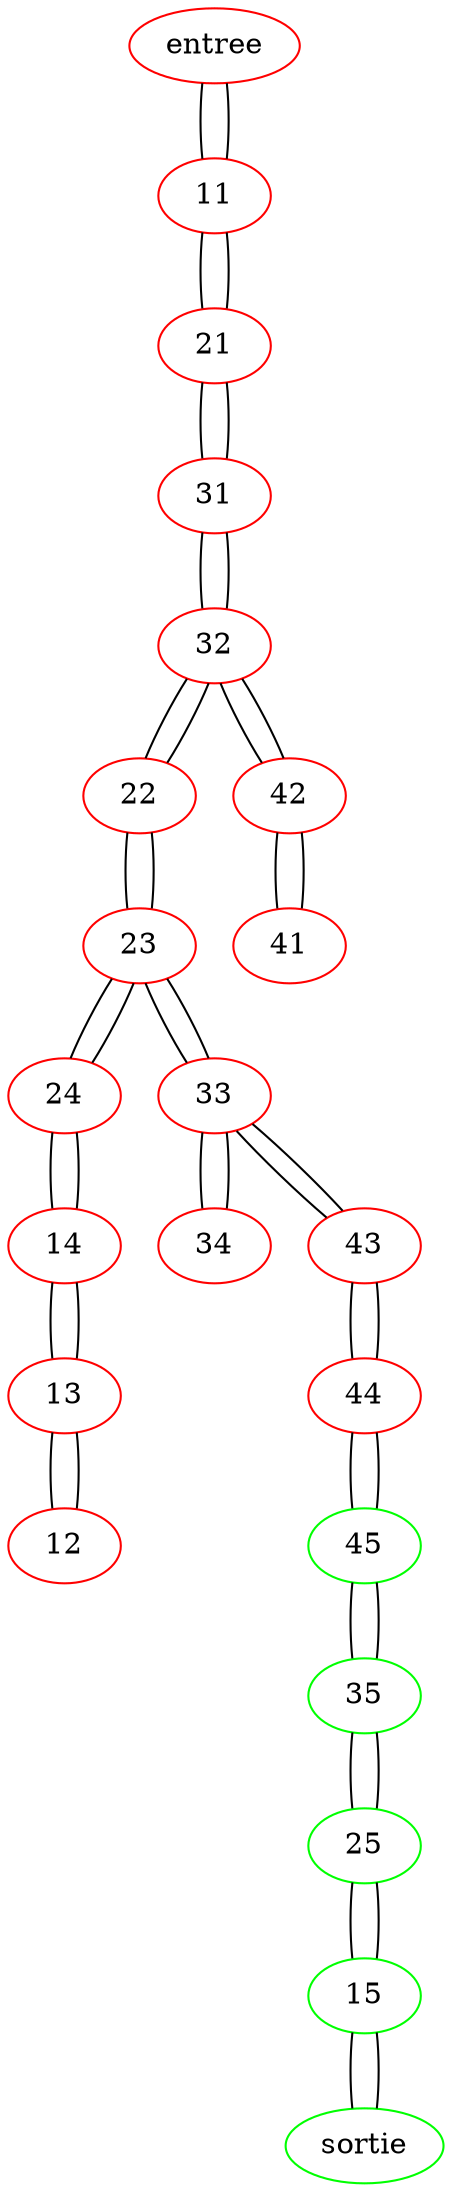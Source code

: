 graph {
entree [color=red]
sortie [color=green]
11 [color=red]
12 [color=red]
13 [color=red]
14 [color=red]
15 [color=green]
21 [color=red]
22 [color=red]
23 [color=red]
24 [color=red]
25 [color=green]
31 [color=red]
32 [color=red]
33 [color=red]
34 [color=red]
35 [color=green]
41 [color=red]
42 [color=red]
43 [color=red]
44 [color=red]
45 [color=green]
 entree -- 11
 sortie -- 15
 11 -- entree
 11 -- 21
 12 -- 13
 13 -- 12
 13 -- 14
 14 -- 13
 14 -- 24
 15 -- 25
 15 -- sortie
 21 -- 11
 21 -- 31
 22 -- 32
 22 -- 23
 23 -- 22
 23 -- 24
 23 -- 33
 24 -- 14
 24 -- 23
 25 -- 35
 25 -- 15
 31 -- 21
 31 -- 32
 32 -- 31
 32 -- 42
 32 -- 22
 33 -- 23
 33 -- 34
 33 -- 43
 34 -- 33
 35 -- 45
 35 -- 25
 41 -- 42
 42 -- 41
 42 -- 32
 43 -- 33
 43 -- 44
 44 -- 43
 44 -- 45
 45 -- 44
 45 -- 35
}
